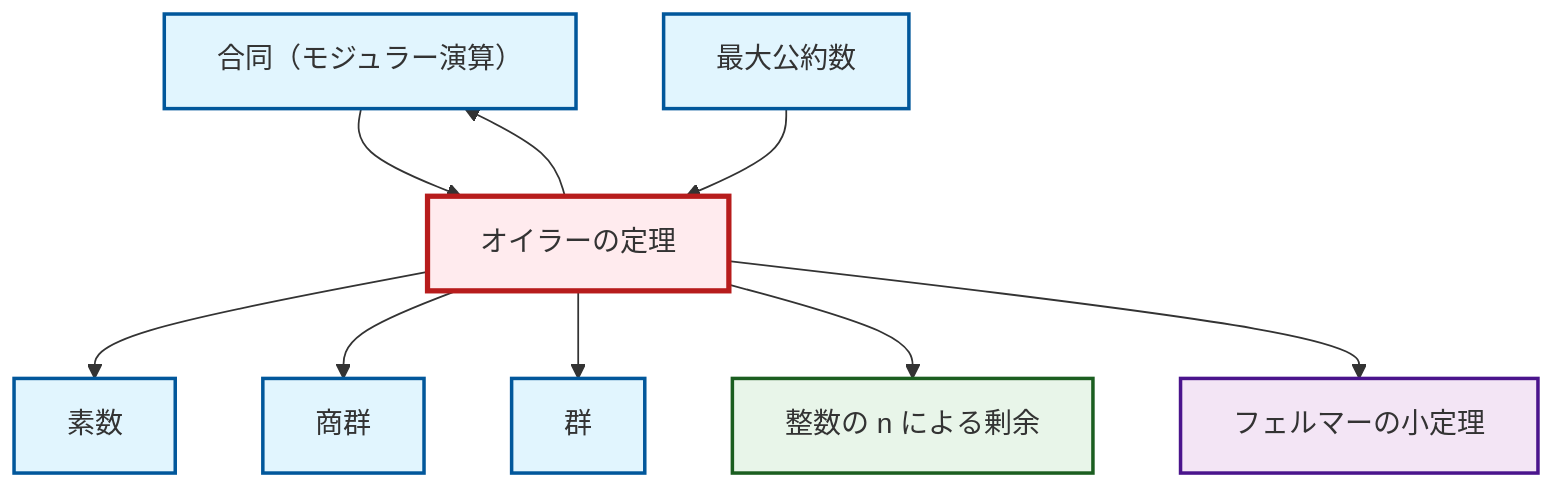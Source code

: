 graph TD
    classDef definition fill:#e1f5fe,stroke:#01579b,stroke-width:2px
    classDef theorem fill:#f3e5f5,stroke:#4a148c,stroke-width:2px
    classDef axiom fill:#fff3e0,stroke:#e65100,stroke-width:2px
    classDef example fill:#e8f5e9,stroke:#1b5e20,stroke-width:2px
    classDef current fill:#ffebee,stroke:#b71c1c,stroke-width:3px
    thm-fermat-little["フェルマーの小定理"]:::theorem
    def-congruence["合同（モジュラー演算）"]:::definition
    ex-quotient-integers-mod-n["整数の n による剰余"]:::example
    def-prime["素数"]:::definition
    def-quotient-group["商群"]:::definition
    def-group["群"]:::definition
    def-gcd["最大公約数"]:::definition
    thm-euler["オイラーの定理"]:::theorem
    def-congruence --> thm-euler
    def-gcd --> thm-euler
    thm-euler --> def-prime
    thm-euler --> def-quotient-group
    thm-euler --> def-group
    thm-euler --> ex-quotient-integers-mod-n
    thm-euler --> thm-fermat-little
    thm-euler --> def-congruence
    class thm-euler current